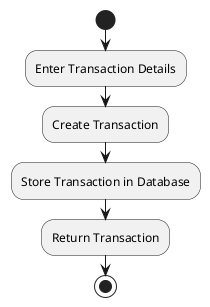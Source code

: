 @startuml
start
:Enter Transaction Details;
:Create Transaction;
:Store Transaction in Database;
:Return Transaction;
stop
@enduml
